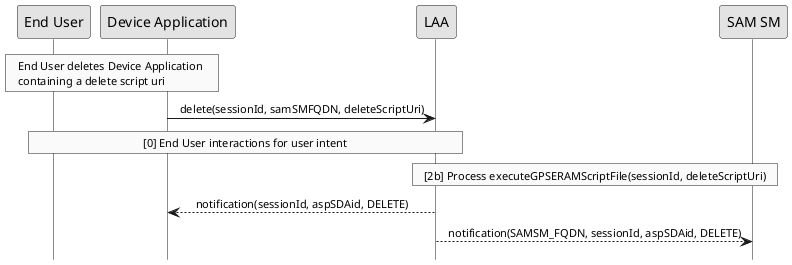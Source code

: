 @startuml

hide footbox
skinparam sequenceMessageAlign center
skinparam sequenceArrowFontSize 11
skinparam noteFontSize 11
skinparam monochrome true
skinparam lifelinestrategy solid
 
rnote over "End User", "Device Application"
     End User deletes Device Application 
     containing a delete script uri
end rnote

"Device Application" -> LAA : delete(sessionId, samSMFQDN, deleteScriptUri)

rnote over "LAA", "End User"
     [0] End User interactions for user intent
end rnote


rnote over "LAA", "SAM SM"
     [2b] Process executeGPSERAMScriptFile(sessionId, deleteScriptUri)
end rnote


 
LAA --> "Device Application" : notification(sessionId, aspSDAid, DELETE)
 
LAA --> "SAM SM" : notification(SAMSM_FQDN, sessionId, aspSDAid, DELETE)
@enduml